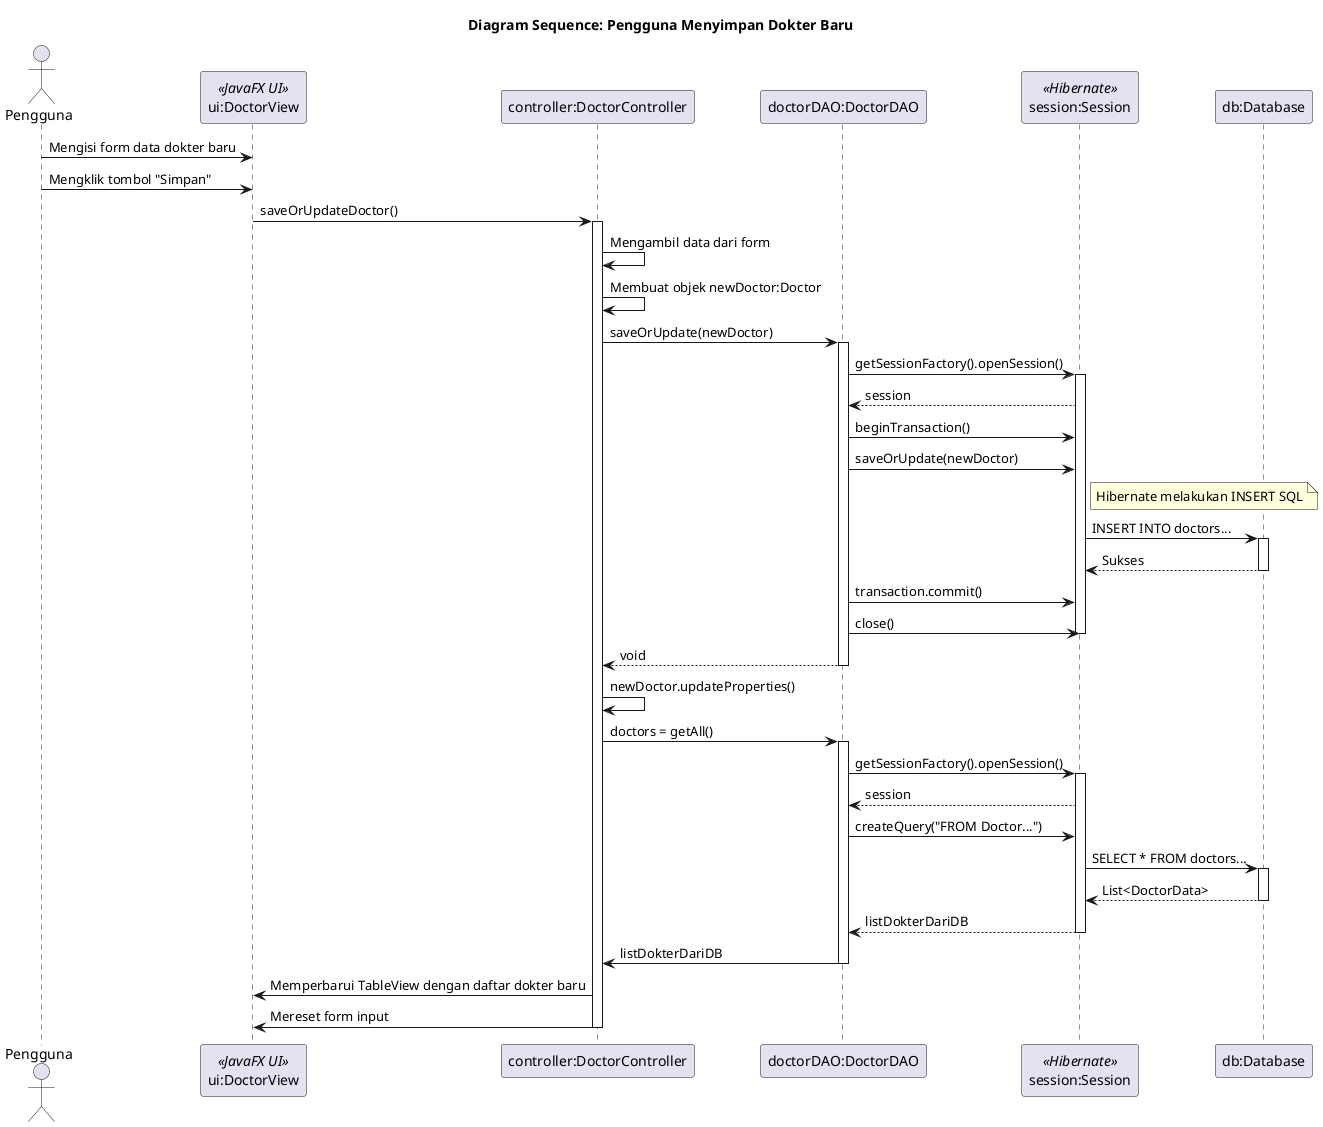 @startuml

title Diagram Sequence: Pengguna Menyimpan Dokter Baru

actor Pengguna

participant "ui:DoctorView" as View <<JavaFX UI>>
participant "controller:DoctorController" as Controller
participant "doctorDAO:DoctorDAO" as DoctorDAO
participant "session:Session" as HSession <<Hibernate>>
participant "db:Database" as DB

Pengguna -> View : Mengisi form data dokter baru
Pengguna -> View : Mengklik tombol "Simpan"

View -> Controller : saveOrUpdateDoctor()
activate Controller

Controller -> Controller : Mengambil data dari form
Controller -> Controller : Membuat objek newDoctor:Doctor
Controller -> DoctorDAO : saveOrUpdate(newDoctor)
activate DoctorDAO

DoctorDAO -> HSession : getSessionFactory().openSession()
activate HSession
HSession --> DoctorDAO : session
DoctorDAO -> HSession : beginTransaction()
DoctorDAO -> HSession : saveOrUpdate(newDoctor)
note right of HSession : Hibernate melakukan INSERT SQL
HSession -> DB : INSERT INTO doctors...
activate DB
DB --> HSession : Sukses
deactivate DB
DoctorDAO -> HSession : transaction.commit()
DoctorDAO -> HSession : close()
deactivate HSession
DoctorDAO --> Controller : void
deactivate DoctorDAO

Controller -> Controller : newDoctor.updateProperties()
Controller -> DoctorDAO : doctors = getAll()
activate DoctorDAO
DoctorDAO -> HSession : getSessionFactory().openSession()
activate HSession
HSession --> DoctorDAO : session
DoctorDAO -> HSession : createQuery("FROM Doctor...")
HSession -> DB : SELECT * FROM doctors...
activate DB
DB --> HSession : List<DoctorData>
deactivate DB
HSession --> DoctorDAO : listDokterDariDB
deactivate HSession
DoctorDAO -> Controller : listDokterDariDB
deactivate DoctorDAO

Controller -> View : Memperbarui TableView dengan daftar dokter baru
Controller -> View : Mereset form input
deactivate Controller

@enduml